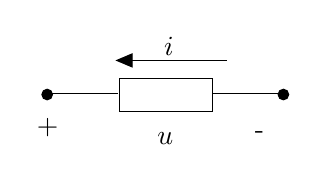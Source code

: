 \begin{tikzpicture}[y=-1cm]
\sf
\filldraw[black] (1.333,1.5) circle (0.067cm);
\filldraw[black] (4.333,1.5) circle (0.067cm);
\draw[black] (2.256,1.3) rectangle (3.433,1.711);
\draw[black] (3.444,1.489) -- (4.289,1.489);
\draw[black] (1.389,1.489) -- (2.233,1.489);
\draw[arrows=-triangle 45,black] (3.611,1.067) -- (2.2,1.067);
\path (1.6,2.011) node[text=black,anchor=base east] {+};
\path (4.211,2.056) node[text=black,anchor=base east] {-};
\path (2.833,2.133) node[text=black,anchor=base] {$u$};
\path (2.878,1) node[text=black,anchor=base] {$i$};

\end{tikzpicture}%

%% Configure (x)emacs for this file ...
%% Local Variables:
%% mode: latex
%% End: